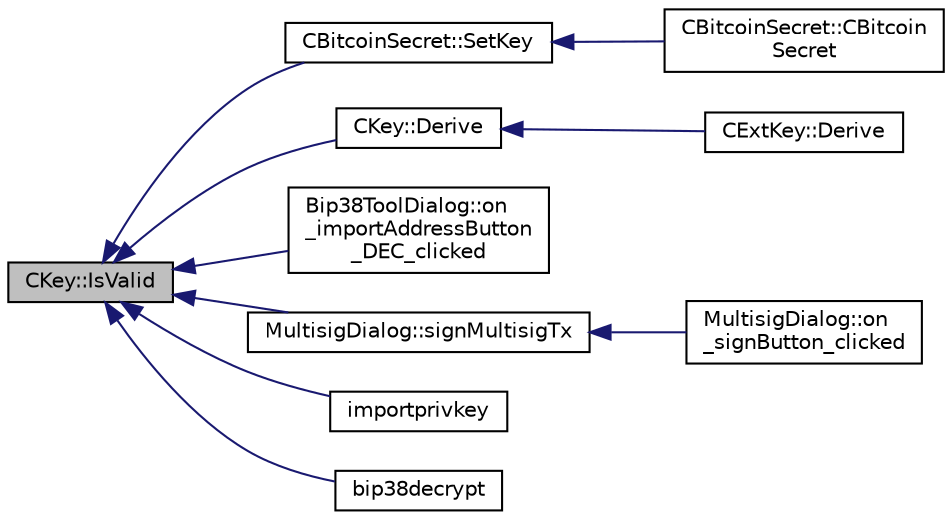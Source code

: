 digraph "CKey::IsValid"
{
  edge [fontname="Helvetica",fontsize="10",labelfontname="Helvetica",labelfontsize="10"];
  node [fontname="Helvetica",fontsize="10",shape=record];
  rankdir="LR";
  Node524 [label="CKey::IsValid",height=0.2,width=0.4,color="black", fillcolor="grey75", style="filled", fontcolor="black"];
  Node524 -> Node525 [dir="back",color="midnightblue",fontsize="10",style="solid",fontname="Helvetica"];
  Node525 [label="CBitcoinSecret::SetKey",height=0.2,width=0.4,color="black", fillcolor="white", style="filled",URL="$class_c_bitcoin_secret.html#a3629c0fce320664c3c07cb082939d6ec"];
  Node525 -> Node526 [dir="back",color="midnightblue",fontsize="10",style="solid",fontname="Helvetica"];
  Node526 [label="CBitcoinSecret::CBitcoin\lSecret",height=0.2,width=0.4,color="black", fillcolor="white", style="filled",URL="$class_c_bitcoin_secret.html#a0358baa459a1f22661b601d9d83eacf8"];
  Node524 -> Node527 [dir="back",color="midnightblue",fontsize="10",style="solid",fontname="Helvetica"];
  Node527 [label="CKey::Derive",height=0.2,width=0.4,color="black", fillcolor="white", style="filled",URL="$class_c_key.html#a5166e6f49c17c3ad47ac0fa89305307b",tooltip="Derive BIP32 child key. "];
  Node527 -> Node528 [dir="back",color="midnightblue",fontsize="10",style="solid",fontname="Helvetica"];
  Node528 [label="CExtKey::Derive",height=0.2,width=0.4,color="black", fillcolor="white", style="filled",URL="$struct_c_ext_key.html#a589df63664c6d12bfe071b747a245b1d"];
  Node524 -> Node529 [dir="back",color="midnightblue",fontsize="10",style="solid",fontname="Helvetica"];
  Node529 [label="Bip38ToolDialog::on\l_importAddressButton\l_DEC_clicked",height=0.2,width=0.4,color="black", fillcolor="white", style="filled",URL="$class_bip38_tool_dialog.html#a20a1363ad4ff8e241583b3ceb19379e6"];
  Node524 -> Node530 [dir="back",color="midnightblue",fontsize="10",style="solid",fontname="Helvetica"];
  Node530 [label="MultisigDialog::signMultisigTx",height=0.2,width=0.4,color="black", fillcolor="white", style="filled",URL="$class_multisig_dialog.html#accd639f522281361bdf409e88909eb98"];
  Node530 -> Node531 [dir="back",color="midnightblue",fontsize="10",style="solid",fontname="Helvetica"];
  Node531 [label="MultisigDialog::on\l_signButton_clicked",height=0.2,width=0.4,color="black", fillcolor="white", style="filled",URL="$class_multisig_dialog.html#a5fdc6c2578e0f4e2f7900a3723d223ae"];
  Node524 -> Node532 [dir="back",color="midnightblue",fontsize="10",style="solid",fontname="Helvetica"];
  Node532 [label="importprivkey",height=0.2,width=0.4,color="black", fillcolor="white", style="filled",URL="$rpcdump_8cpp.html#a3a6fdb974fce01220a895393d444e981"];
  Node524 -> Node533 [dir="back",color="midnightblue",fontsize="10",style="solid",fontname="Helvetica"];
  Node533 [label="bip38decrypt",height=0.2,width=0.4,color="black", fillcolor="white", style="filled",URL="$rpcdump_8cpp.html#a64a0e2e87f6d741efd662ac94080159d"];
}
